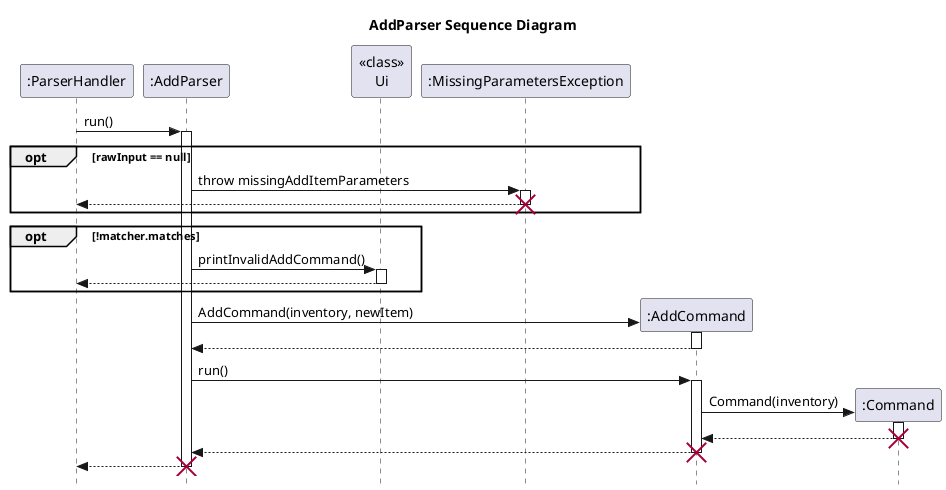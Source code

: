 
@startuml
title AddParser Sequence Diagram

skinparam style strictuml
participant ":ParserHandler" as ParserHandler
participant ":AddParser" as AddParser
ParserHandler -> AddParser: run()

activate AddParser
participant "<<class>>\nUi"
opt rawInput == null
AddParser -> ":MissingParametersException":throw missingAddItemParameters
activate ":MissingParametersException"
":MissingParametersException" --> ParserHandler:
deactivate ":MissingParametersException"
destroy ":MissingParametersException"
end

opt !matcher.matches
AddParser -> "<<class>>\nUi":printInvalidAddCommand()
activate "<<class>>\nUi"
"<<class>>\nUi" --> ParserHandler:
deactivate "<<class>>\nUi"
end
participant ":AddCommand" as AddCommand
participant ":Command" as Command
AddParser -> AddCommand**: AddCommand(inventory, newItem)
activate AddCommand
AddCommand -->AddParser:
deactivate AddCommand

AddParser -> AddCommand: run()
activate AddCommand

AddCommand -> Command**:Command(inventory)
activate Command
Command -->AddCommand:
deactivate Command
destroy Command
AddCommand -->AddParser:
deactivate AddCommand
destroy AddCommand

AddParser --> ParserHandler:
destroy AddParser
@enduml